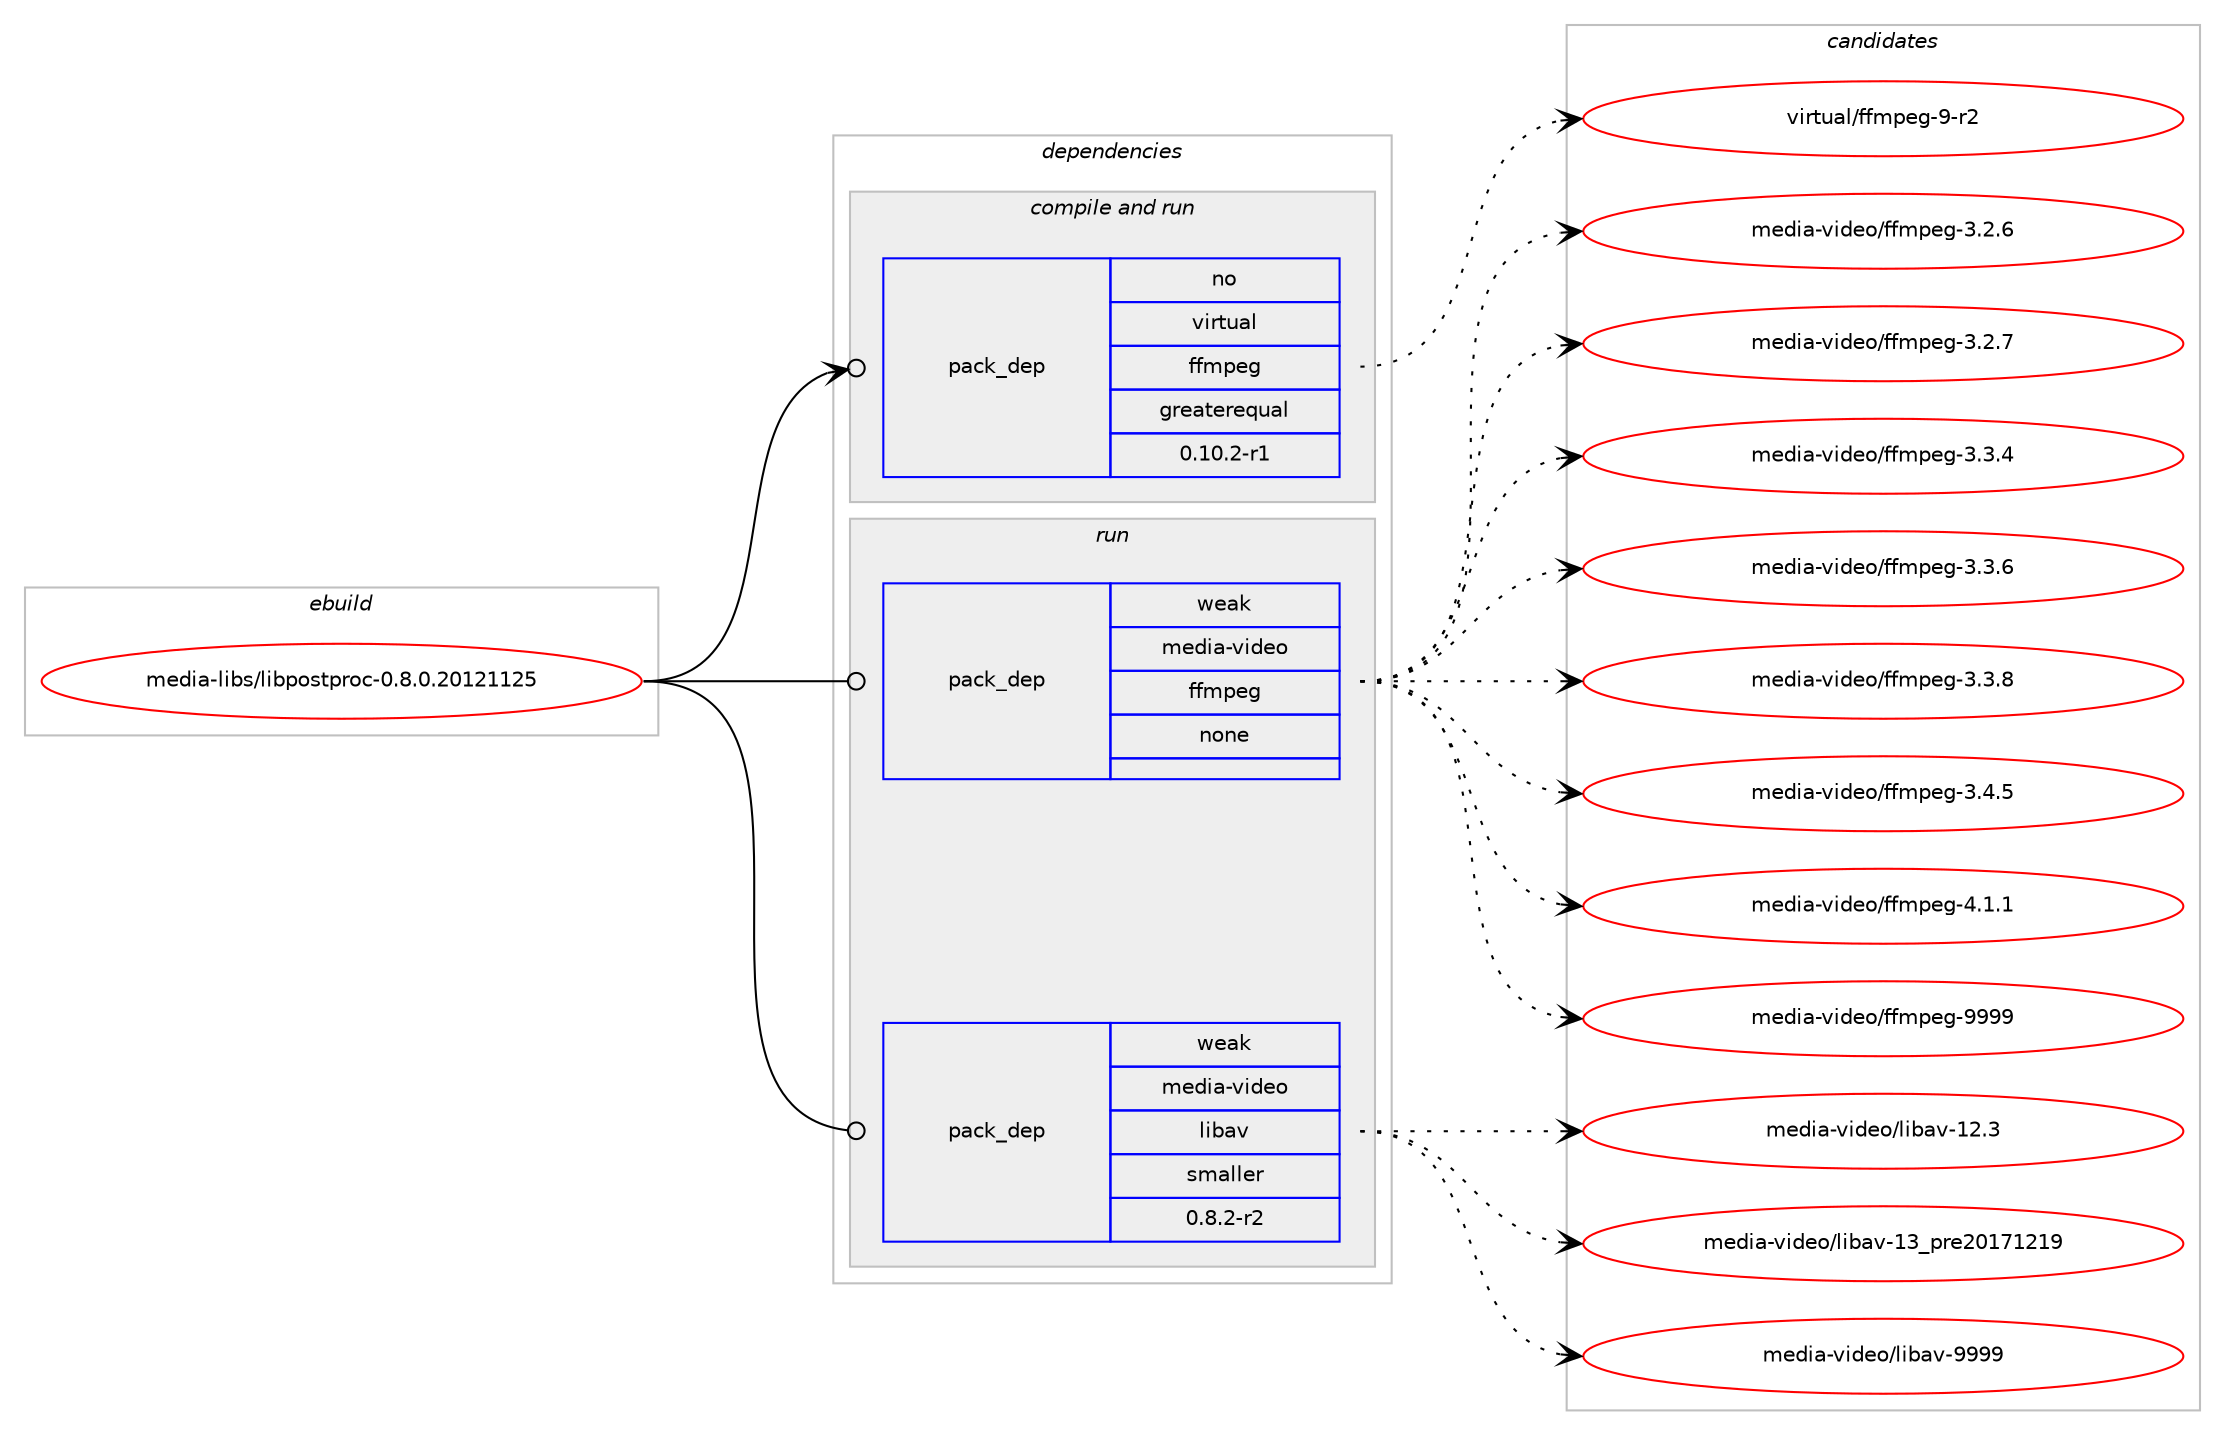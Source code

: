 digraph prolog {

# *************
# Graph options
# *************

newrank=true;
concentrate=true;
compound=true;
graph [rankdir=LR,fontname=Helvetica,fontsize=10,ranksep=1.5];#, ranksep=2.5, nodesep=0.2];
edge  [arrowhead=vee];
node  [fontname=Helvetica,fontsize=10];

# **********
# The ebuild
# **********

subgraph cluster_leftcol {
color=gray;
rank=same;
label=<<i>ebuild</i>>;
id [label="media-libs/libpostproc-0.8.0.20121125", color=red, width=4, href="../media-libs/libpostproc-0.8.0.20121125.svg"];
}

# ****************
# The dependencies
# ****************

subgraph cluster_midcol {
color=gray;
label=<<i>dependencies</i>>;
subgraph cluster_compile {
fillcolor="#eeeeee";
style=filled;
label=<<i>compile</i>>;
}
subgraph cluster_compileandrun {
fillcolor="#eeeeee";
style=filled;
label=<<i>compile and run</i>>;
subgraph pack1153048 {
dependency1613449 [label=<<TABLE BORDER="0" CELLBORDER="1" CELLSPACING="0" CELLPADDING="4" WIDTH="220"><TR><TD ROWSPAN="6" CELLPADDING="30">pack_dep</TD></TR><TR><TD WIDTH="110">no</TD></TR><TR><TD>virtual</TD></TR><TR><TD>ffmpeg</TD></TR><TR><TD>greaterequal</TD></TR><TR><TD>0.10.2-r1</TD></TR></TABLE>>, shape=none, color=blue];
}
id:e -> dependency1613449:w [weight=20,style="solid",arrowhead="odotvee"];
}
subgraph cluster_run {
fillcolor="#eeeeee";
style=filled;
label=<<i>run</i>>;
subgraph pack1153049 {
dependency1613450 [label=<<TABLE BORDER="0" CELLBORDER="1" CELLSPACING="0" CELLPADDING="4" WIDTH="220"><TR><TD ROWSPAN="6" CELLPADDING="30">pack_dep</TD></TR><TR><TD WIDTH="110">weak</TD></TR><TR><TD>media-video</TD></TR><TR><TD>ffmpeg</TD></TR><TR><TD>none</TD></TR><TR><TD></TD></TR></TABLE>>, shape=none, color=blue];
}
id:e -> dependency1613450:w [weight=20,style="solid",arrowhead="odot"];
subgraph pack1153050 {
dependency1613451 [label=<<TABLE BORDER="0" CELLBORDER="1" CELLSPACING="0" CELLPADDING="4" WIDTH="220"><TR><TD ROWSPAN="6" CELLPADDING="30">pack_dep</TD></TR><TR><TD WIDTH="110">weak</TD></TR><TR><TD>media-video</TD></TR><TR><TD>libav</TD></TR><TR><TD>smaller</TD></TR><TR><TD>0.8.2-r2</TD></TR></TABLE>>, shape=none, color=blue];
}
id:e -> dependency1613451:w [weight=20,style="solid",arrowhead="odot"];
}
}

# **************
# The candidates
# **************

subgraph cluster_choices {
rank=same;
color=gray;
label=<<i>candidates</i>>;

subgraph choice1153048 {
color=black;
nodesep=1;
choice118105114116117971084710210210911210110345574511450 [label="virtual/ffmpeg-9-r2", color=red, width=4,href="../virtual/ffmpeg-9-r2.svg"];
dependency1613449:e -> choice118105114116117971084710210210911210110345574511450:w [style=dotted,weight="100"];
}
subgraph choice1153049 {
color=black;
nodesep=1;
choice109101100105974511810510010111147102102109112101103455146504654 [label="media-video/ffmpeg-3.2.6", color=red, width=4,href="../media-video/ffmpeg-3.2.6.svg"];
choice109101100105974511810510010111147102102109112101103455146504655 [label="media-video/ffmpeg-3.2.7", color=red, width=4,href="../media-video/ffmpeg-3.2.7.svg"];
choice109101100105974511810510010111147102102109112101103455146514652 [label="media-video/ffmpeg-3.3.4", color=red, width=4,href="../media-video/ffmpeg-3.3.4.svg"];
choice109101100105974511810510010111147102102109112101103455146514654 [label="media-video/ffmpeg-3.3.6", color=red, width=4,href="../media-video/ffmpeg-3.3.6.svg"];
choice109101100105974511810510010111147102102109112101103455146514656 [label="media-video/ffmpeg-3.3.8", color=red, width=4,href="../media-video/ffmpeg-3.3.8.svg"];
choice109101100105974511810510010111147102102109112101103455146524653 [label="media-video/ffmpeg-3.4.5", color=red, width=4,href="../media-video/ffmpeg-3.4.5.svg"];
choice109101100105974511810510010111147102102109112101103455246494649 [label="media-video/ffmpeg-4.1.1", color=red, width=4,href="../media-video/ffmpeg-4.1.1.svg"];
choice1091011001059745118105100101111471021021091121011034557575757 [label="media-video/ffmpeg-9999", color=red, width=4,href="../media-video/ffmpeg-9999.svg"];
dependency1613450:e -> choice109101100105974511810510010111147102102109112101103455146504654:w [style=dotted,weight="100"];
dependency1613450:e -> choice109101100105974511810510010111147102102109112101103455146504655:w [style=dotted,weight="100"];
dependency1613450:e -> choice109101100105974511810510010111147102102109112101103455146514652:w [style=dotted,weight="100"];
dependency1613450:e -> choice109101100105974511810510010111147102102109112101103455146514654:w [style=dotted,weight="100"];
dependency1613450:e -> choice109101100105974511810510010111147102102109112101103455146514656:w [style=dotted,weight="100"];
dependency1613450:e -> choice109101100105974511810510010111147102102109112101103455146524653:w [style=dotted,weight="100"];
dependency1613450:e -> choice109101100105974511810510010111147102102109112101103455246494649:w [style=dotted,weight="100"];
dependency1613450:e -> choice1091011001059745118105100101111471021021091121011034557575757:w [style=dotted,weight="100"];
}
subgraph choice1153050 {
color=black;
nodesep=1;
choice10910110010597451181051001011114710810598971184549504651 [label="media-video/libav-12.3", color=red, width=4,href="../media-video/libav-12.3.svg"];
choice1091011001059745118105100101111471081059897118454951951121141015048495549504957 [label="media-video/libav-13_pre20171219", color=red, width=4,href="../media-video/libav-13_pre20171219.svg"];
choice10910110010597451181051001011114710810598971184557575757 [label="media-video/libav-9999", color=red, width=4,href="../media-video/libav-9999.svg"];
dependency1613451:e -> choice10910110010597451181051001011114710810598971184549504651:w [style=dotted,weight="100"];
dependency1613451:e -> choice1091011001059745118105100101111471081059897118454951951121141015048495549504957:w [style=dotted,weight="100"];
dependency1613451:e -> choice10910110010597451181051001011114710810598971184557575757:w [style=dotted,weight="100"];
}
}

}
